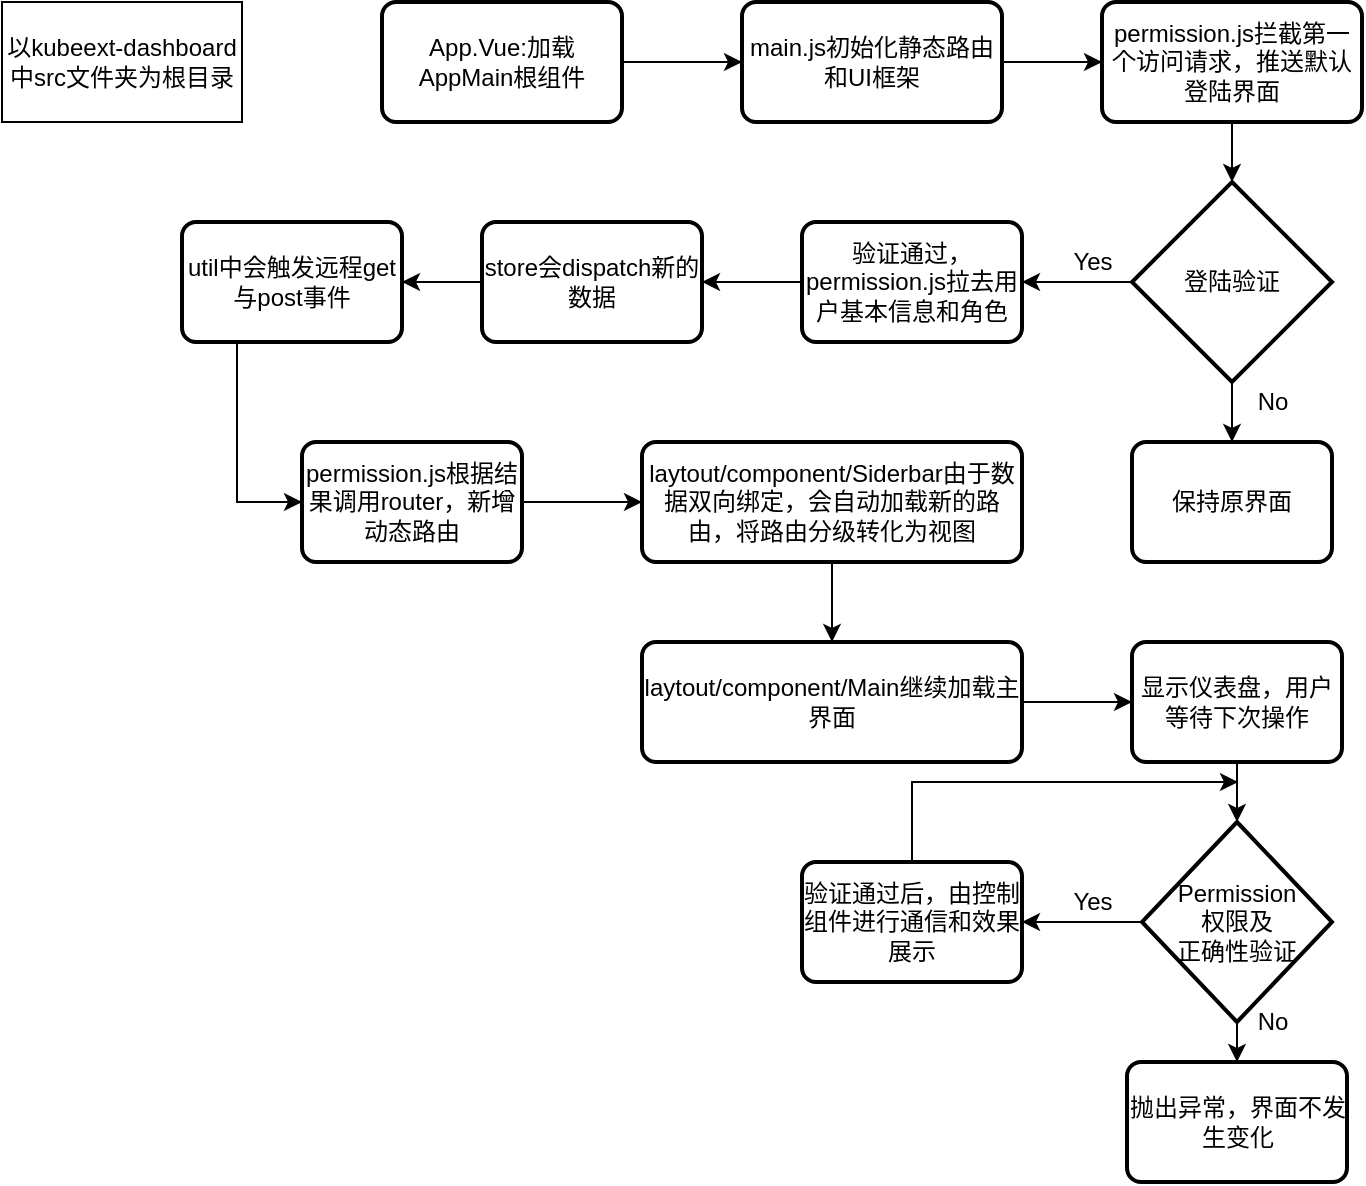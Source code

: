 <mxfile version="12.8.4" type="github" pages="2">
  <diagram id="C5RBs43oDa-KdzZeNtuy" name="vue-element-admin登陆流程">
    <mxGraphModel dx="782" dy="458" grid="1" gridSize="10" guides="1" tooltips="1" connect="1" arrows="1" fold="1" page="1" pageScale="1" pageWidth="827" pageHeight="1169" math="0" shadow="0">
      <root>
        <mxCell id="WIyWlLk6GJQsqaUBKTNV-0" />
        <mxCell id="WIyWlLk6GJQsqaUBKTNV-1" parent="WIyWlLk6GJQsqaUBKTNV-0" />
        <mxCell id="-7sDG9bXtBwhf6AE46Mc-0" value="以kubeext-dashboard中src文件夹为根目录" style="rounded=0;whiteSpace=wrap;html=1;" parent="WIyWlLk6GJQsqaUBKTNV-1" vertex="1">
          <mxGeometry x="10" y="10" width="120" height="60" as="geometry" />
        </mxCell>
        <mxCell id="JLWfZg9djRetShSxvS1u-19" style="edgeStyle=orthogonalEdgeStyle;rounded=0;orthogonalLoop=1;jettySize=auto;html=1;entryX=0;entryY=0.5;entryDx=0;entryDy=0;" parent="WIyWlLk6GJQsqaUBKTNV-1" source="JLWfZg9djRetShSxvS1u-1" target="JLWfZg9djRetShSxvS1u-3" edge="1">
          <mxGeometry relative="1" as="geometry" />
        </mxCell>
        <mxCell id="JLWfZg9djRetShSxvS1u-1" value="&lt;span style=&quot;white-space: normal&quot;&gt;App.Vue:加载AppMain根组件&lt;/span&gt;" style="rounded=1;whiteSpace=wrap;html=1;absoluteArcSize=1;arcSize=14;strokeWidth=2;" parent="WIyWlLk6GJQsqaUBKTNV-1" vertex="1">
          <mxGeometry x="200" y="10" width="120" height="60" as="geometry" />
        </mxCell>
        <mxCell id="JLWfZg9djRetShSxvS1u-20" style="edgeStyle=orthogonalEdgeStyle;rounded=0;orthogonalLoop=1;jettySize=auto;html=1;exitX=1;exitY=0.5;exitDx=0;exitDy=0;entryX=0;entryY=0.5;entryDx=0;entryDy=0;" parent="WIyWlLk6GJQsqaUBKTNV-1" source="JLWfZg9djRetShSxvS1u-3" target="JLWfZg9djRetShSxvS1u-5" edge="1">
          <mxGeometry relative="1" as="geometry" />
        </mxCell>
        <mxCell id="JLWfZg9djRetShSxvS1u-3" value="&lt;span style=&quot;white-space: normal&quot;&gt;main.js初始化静态路由和UI框架&lt;/span&gt;" style="rounded=1;whiteSpace=wrap;html=1;absoluteArcSize=1;arcSize=14;strokeWidth=2;" parent="WIyWlLk6GJQsqaUBKTNV-1" vertex="1">
          <mxGeometry x="380" y="10" width="130" height="60" as="geometry" />
        </mxCell>
        <mxCell id="JLWfZg9djRetShSxvS1u-21" style="edgeStyle=orthogonalEdgeStyle;rounded=0;orthogonalLoop=1;jettySize=auto;html=1;exitX=0.5;exitY=1;exitDx=0;exitDy=0;entryX=0.5;entryY=0;entryDx=0;entryDy=0;entryPerimeter=0;" parent="WIyWlLk6GJQsqaUBKTNV-1" source="JLWfZg9djRetShSxvS1u-5" target="JLWfZg9djRetShSxvS1u-6" edge="1">
          <mxGeometry relative="1" as="geometry" />
        </mxCell>
        <mxCell id="JLWfZg9djRetShSxvS1u-5" value="&lt;span style=&quot;white-space: normal&quot;&gt;permission.js拦截第一个访问请求，推送默认登陆界面&lt;/span&gt;" style="rounded=1;whiteSpace=wrap;html=1;absoluteArcSize=1;arcSize=14;strokeWidth=2;" parent="WIyWlLk6GJQsqaUBKTNV-1" vertex="1">
          <mxGeometry x="560" y="10" width="130" height="60" as="geometry" />
        </mxCell>
        <mxCell id="JLWfZg9djRetShSxvS1u-9" style="edgeStyle=orthogonalEdgeStyle;rounded=0;orthogonalLoop=1;jettySize=auto;html=1;" parent="WIyWlLk6GJQsqaUBKTNV-1" source="JLWfZg9djRetShSxvS1u-6" target="JLWfZg9djRetShSxvS1u-8" edge="1">
          <mxGeometry relative="1" as="geometry" />
        </mxCell>
        <mxCell id="JLWfZg9djRetShSxvS1u-10" style="edgeStyle=orthogonalEdgeStyle;rounded=0;orthogonalLoop=1;jettySize=auto;html=1;exitX=0.5;exitY=1;exitDx=0;exitDy=0;exitPerimeter=0;entryX=0.5;entryY=0;entryDx=0;entryDy=0;" parent="WIyWlLk6GJQsqaUBKTNV-1" source="JLWfZg9djRetShSxvS1u-6" target="JLWfZg9djRetShSxvS1u-7" edge="1">
          <mxGeometry relative="1" as="geometry" />
        </mxCell>
        <mxCell id="JLWfZg9djRetShSxvS1u-6" value="登陆验证" style="strokeWidth=2;html=1;shape=mxgraph.flowchart.decision;whiteSpace=wrap;" parent="WIyWlLk6GJQsqaUBKTNV-1" vertex="1">
          <mxGeometry x="575" y="100" width="100" height="100" as="geometry" />
        </mxCell>
        <mxCell id="JLWfZg9djRetShSxvS1u-7" value="保持原界面" style="rounded=1;whiteSpace=wrap;html=1;absoluteArcSize=1;arcSize=14;strokeWidth=2;" parent="WIyWlLk6GJQsqaUBKTNV-1" vertex="1">
          <mxGeometry x="575" y="230" width="100" height="60" as="geometry" />
        </mxCell>
        <mxCell id="JLWfZg9djRetShSxvS1u-22" style="edgeStyle=orthogonalEdgeStyle;rounded=0;orthogonalLoop=1;jettySize=auto;html=1;exitX=0;exitY=0.5;exitDx=0;exitDy=0;entryX=1;entryY=0.5;entryDx=0;entryDy=0;" parent="WIyWlLk6GJQsqaUBKTNV-1" source="JLWfZg9djRetShSxvS1u-8" target="JLWfZg9djRetShSxvS1u-13" edge="1">
          <mxGeometry relative="1" as="geometry" />
        </mxCell>
        <mxCell id="JLWfZg9djRetShSxvS1u-8" value="验证通过，permission.js拉去用户基本信息和角色" style="rounded=1;whiteSpace=wrap;html=1;absoluteArcSize=1;arcSize=14;strokeWidth=2;" parent="WIyWlLk6GJQsqaUBKTNV-1" vertex="1">
          <mxGeometry x="410" y="120" width="110" height="60" as="geometry" />
        </mxCell>
        <mxCell id="JLWfZg9djRetShSxvS1u-11" value="Yes" style="text;html=1;align=center;verticalAlign=middle;resizable=0;points=[];autosize=1;" parent="WIyWlLk6GJQsqaUBKTNV-1" vertex="1">
          <mxGeometry x="540" y="130" width="30" height="20" as="geometry" />
        </mxCell>
        <mxCell id="JLWfZg9djRetShSxvS1u-12" value="No" style="text;html=1;align=center;verticalAlign=middle;resizable=0;points=[];autosize=1;" parent="WIyWlLk6GJQsqaUBKTNV-1" vertex="1">
          <mxGeometry x="630" y="200" width="30" height="20" as="geometry" />
        </mxCell>
        <mxCell id="JLWfZg9djRetShSxvS1u-23" style="edgeStyle=orthogonalEdgeStyle;rounded=0;orthogonalLoop=1;jettySize=auto;html=1;exitX=0;exitY=0.5;exitDx=0;exitDy=0;entryX=1;entryY=0.5;entryDx=0;entryDy=0;" parent="WIyWlLk6GJQsqaUBKTNV-1" source="JLWfZg9djRetShSxvS1u-13" target="JLWfZg9djRetShSxvS1u-14" edge="1">
          <mxGeometry relative="1" as="geometry" />
        </mxCell>
        <mxCell id="JLWfZg9djRetShSxvS1u-13" value="store会dispatch新的数据" style="rounded=1;whiteSpace=wrap;html=1;absoluteArcSize=1;arcSize=14;strokeWidth=2;" parent="WIyWlLk6GJQsqaUBKTNV-1" vertex="1">
          <mxGeometry x="250" y="120" width="110" height="60" as="geometry" />
        </mxCell>
        <mxCell id="JLWfZg9djRetShSxvS1u-24" style="edgeStyle=orthogonalEdgeStyle;rounded=0;orthogonalLoop=1;jettySize=auto;html=1;exitX=0.25;exitY=1;exitDx=0;exitDy=0;entryX=0;entryY=0.5;entryDx=0;entryDy=0;" parent="WIyWlLk6GJQsqaUBKTNV-1" source="JLWfZg9djRetShSxvS1u-14" target="JLWfZg9djRetShSxvS1u-15" edge="1">
          <mxGeometry relative="1" as="geometry" />
        </mxCell>
        <mxCell id="JLWfZg9djRetShSxvS1u-14" value="util中会触发远程get与post事件" style="rounded=1;whiteSpace=wrap;html=1;absoluteArcSize=1;arcSize=14;strokeWidth=2;" parent="WIyWlLk6GJQsqaUBKTNV-1" vertex="1">
          <mxGeometry x="100" y="120" width="110" height="60" as="geometry" />
        </mxCell>
        <mxCell id="JLWfZg9djRetShSxvS1u-25" style="edgeStyle=orthogonalEdgeStyle;rounded=0;orthogonalLoop=1;jettySize=auto;html=1;exitX=1;exitY=0.5;exitDx=0;exitDy=0;entryX=0;entryY=0.5;entryDx=0;entryDy=0;" parent="WIyWlLk6GJQsqaUBKTNV-1" source="JLWfZg9djRetShSxvS1u-15" target="JLWfZg9djRetShSxvS1u-16" edge="1">
          <mxGeometry relative="1" as="geometry" />
        </mxCell>
        <mxCell id="JLWfZg9djRetShSxvS1u-15" value="permission.js根据结果调用router，新增动态路由" style="rounded=1;whiteSpace=wrap;html=1;absoluteArcSize=1;arcSize=14;strokeWidth=2;" parent="WIyWlLk6GJQsqaUBKTNV-1" vertex="1">
          <mxGeometry x="160" y="230" width="110" height="60" as="geometry" />
        </mxCell>
        <mxCell id="JLWfZg9djRetShSxvS1u-26" style="edgeStyle=orthogonalEdgeStyle;rounded=0;orthogonalLoop=1;jettySize=auto;html=1;exitX=0.5;exitY=1;exitDx=0;exitDy=0;entryX=0.5;entryY=0;entryDx=0;entryDy=0;" parent="WIyWlLk6GJQsqaUBKTNV-1" source="JLWfZg9djRetShSxvS1u-16" target="JLWfZg9djRetShSxvS1u-17" edge="1">
          <mxGeometry relative="1" as="geometry" />
        </mxCell>
        <mxCell id="JLWfZg9djRetShSxvS1u-16" value="laytout/component/Siderbar由于数据双向绑定，会自动加载新的路由，将路由分级转化为视图" style="rounded=1;whiteSpace=wrap;html=1;absoluteArcSize=1;arcSize=14;strokeWidth=2;" parent="WIyWlLk6GJQsqaUBKTNV-1" vertex="1">
          <mxGeometry x="330" y="230" width="190" height="60" as="geometry" />
        </mxCell>
        <mxCell id="JLWfZg9djRetShSxvS1u-27" style="edgeStyle=orthogonalEdgeStyle;rounded=0;orthogonalLoop=1;jettySize=auto;html=1;exitX=1;exitY=0.5;exitDx=0;exitDy=0;entryX=0;entryY=0.5;entryDx=0;entryDy=0;" parent="WIyWlLk6GJQsqaUBKTNV-1" source="JLWfZg9djRetShSxvS1u-17" target="JLWfZg9djRetShSxvS1u-18" edge="1">
          <mxGeometry relative="1" as="geometry" />
        </mxCell>
        <mxCell id="JLWfZg9djRetShSxvS1u-17" value="laytout/component/Main继续加载主界面" style="rounded=1;whiteSpace=wrap;html=1;absoluteArcSize=1;arcSize=14;strokeWidth=2;" parent="WIyWlLk6GJQsqaUBKTNV-1" vertex="1">
          <mxGeometry x="330" y="330" width="190" height="60" as="geometry" />
        </mxCell>
        <mxCell id="JLWfZg9djRetShSxvS1u-33" style="edgeStyle=orthogonalEdgeStyle;rounded=0;orthogonalLoop=1;jettySize=auto;html=1;entryX=0.5;entryY=0;entryDx=0;entryDy=0;entryPerimeter=0;" parent="WIyWlLk6GJQsqaUBKTNV-1" source="JLWfZg9djRetShSxvS1u-18" target="JLWfZg9djRetShSxvS1u-28" edge="1">
          <mxGeometry relative="1" as="geometry" />
        </mxCell>
        <mxCell id="JLWfZg9djRetShSxvS1u-18" value="显示仪表盘，用户等待下次操作" style="rounded=1;whiteSpace=wrap;html=1;absoluteArcSize=1;arcSize=14;strokeWidth=2;" parent="WIyWlLk6GJQsqaUBKTNV-1" vertex="1">
          <mxGeometry x="575" y="330" width="105" height="60" as="geometry" />
        </mxCell>
        <mxCell id="JLWfZg9djRetShSxvS1u-34" style="edgeStyle=orthogonalEdgeStyle;rounded=0;orthogonalLoop=1;jettySize=auto;html=1;entryX=1;entryY=0.5;entryDx=0;entryDy=0;" parent="WIyWlLk6GJQsqaUBKTNV-1" source="JLWfZg9djRetShSxvS1u-28" target="JLWfZg9djRetShSxvS1u-31" edge="1">
          <mxGeometry relative="1" as="geometry" />
        </mxCell>
        <mxCell id="JLWfZg9djRetShSxvS1u-35" style="edgeStyle=orthogonalEdgeStyle;rounded=0;orthogonalLoop=1;jettySize=auto;html=1;exitX=0.5;exitY=1;exitDx=0;exitDy=0;exitPerimeter=0;entryX=0.5;entryY=0;entryDx=0;entryDy=0;" parent="WIyWlLk6GJQsqaUBKTNV-1" source="JLWfZg9djRetShSxvS1u-28" target="JLWfZg9djRetShSxvS1u-32" edge="1">
          <mxGeometry relative="1" as="geometry" />
        </mxCell>
        <mxCell id="JLWfZg9djRetShSxvS1u-28" value="Permission&lt;br&gt;权限及&lt;br&gt;正确性验证" style="strokeWidth=2;html=1;shape=mxgraph.flowchart.decision;whiteSpace=wrap;" parent="WIyWlLk6GJQsqaUBKTNV-1" vertex="1">
          <mxGeometry x="580" y="420" width="95" height="100" as="geometry" />
        </mxCell>
        <mxCell id="JLWfZg9djRetShSxvS1u-38" style="edgeStyle=orthogonalEdgeStyle;rounded=0;orthogonalLoop=1;jettySize=auto;html=1;exitX=0.5;exitY=0;exitDx=0;exitDy=0;" parent="WIyWlLk6GJQsqaUBKTNV-1" source="JLWfZg9djRetShSxvS1u-31" edge="1">
          <mxGeometry relative="1" as="geometry">
            <mxPoint x="628" y="400" as="targetPoint" />
            <Array as="points">
              <mxPoint x="465" y="400" />
            </Array>
          </mxGeometry>
        </mxCell>
        <mxCell id="JLWfZg9djRetShSxvS1u-31" value="验证通过后，由控制组件进行通信和效果展示" style="rounded=1;whiteSpace=wrap;html=1;absoluteArcSize=1;arcSize=14;strokeWidth=2;" parent="WIyWlLk6GJQsqaUBKTNV-1" vertex="1">
          <mxGeometry x="410" y="440" width="110" height="60" as="geometry" />
        </mxCell>
        <mxCell id="JLWfZg9djRetShSxvS1u-32" value="抛出异常，界面不发生变化" style="rounded=1;whiteSpace=wrap;html=1;absoluteArcSize=1;arcSize=14;strokeWidth=2;" parent="WIyWlLk6GJQsqaUBKTNV-1" vertex="1">
          <mxGeometry x="572.5" y="540" width="110" height="60" as="geometry" />
        </mxCell>
        <mxCell id="JLWfZg9djRetShSxvS1u-36" value="Yes" style="text;html=1;align=center;verticalAlign=middle;resizable=0;points=[];autosize=1;" parent="WIyWlLk6GJQsqaUBKTNV-1" vertex="1">
          <mxGeometry x="540" y="450" width="30" height="20" as="geometry" />
        </mxCell>
        <mxCell id="JLWfZg9djRetShSxvS1u-37" value="No" style="text;html=1;align=center;verticalAlign=middle;resizable=0;points=[];autosize=1;" parent="WIyWlLk6GJQsqaUBKTNV-1" vertex="1">
          <mxGeometry x="630" y="510" width="30" height="20" as="geometry" />
        </mxCell>
      </root>
    </mxGraphModel>
  </diagram>
  <diagram id="xEO2tqogdHGzNNJYwrXG" name="部署架构">
    <mxGraphModel dx="782" dy="458" grid="1" gridSize="10" guides="1" tooltips="1" connect="1" arrows="1" fold="1" page="1" pageScale="1" pageWidth="827" pageHeight="1169" math="0" shadow="0">
      <root>
        <mxCell id="RnWQix-DbZzwRrK9jwIk-0" />
        <mxCell id="RnWQix-DbZzwRrK9jwIk-1" parent="RnWQix-DbZzwRrK9jwIk-0" />
      </root>
    </mxGraphModel>
  </diagram>
</mxfile>
